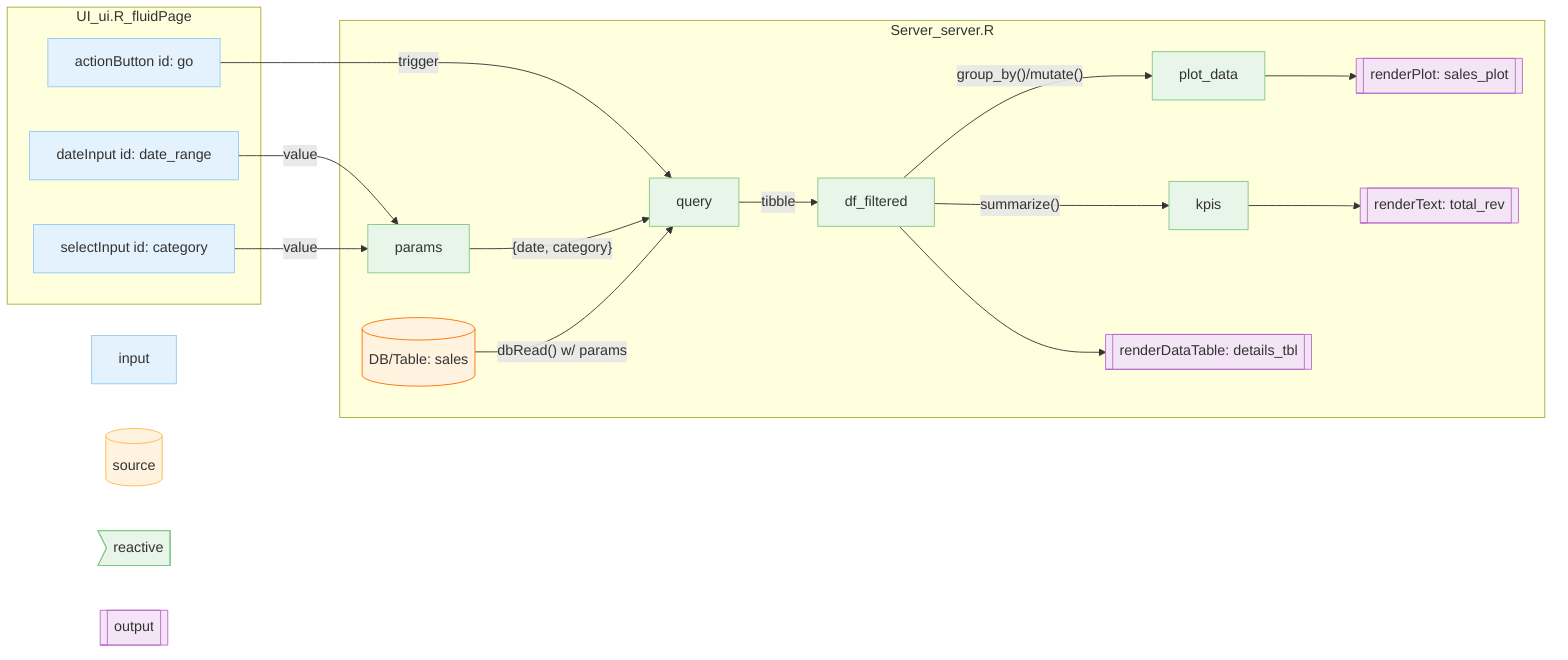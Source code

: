flowchart LR
 subgraph UI["UI_ui.R_fluidPage"]
        I_date["dateInput id: date_range"]
        I_cat["selectInput id: category"]
        I_go["actionButton id: go"]
  end
 subgraph SERVER["Server_server.R"]
        D_src[("DB/Table: sales")]
        R_params["params"]
        R_query["query"]
        R_df["df_filtered"]
        R_kpis["kpis"]
        R_plotdata["plot_data"]
        O_plot1[["renderPlot: sales_plot"]]
        O_tbl[["renderDataTable: details_tbl"]]
        O_val1[["renderText: total_rev"]]
  end
    I_date -- value --> R_params
    I_cat -- value --> R_params
    I_go -- trigger --> R_query
    R_params -- {date, category} --> R_query
    D_src -- dbRead() w/ params --> R_query
    R_query -- tibble --> R_df
    R_df -- summarize() --> R_kpis
    R_df -- group_by()/mutate() --> R_plotdata
    R_plotdata --> O_plot1
    R_df --> O_tbl
    R_kpis --> O_val1

     I_date:::input
     I_cat:::input
     I_go:::input
     D_src:::source
     R_params:::reactive
     R_query:::reactive
     R_df:::reactive
     R_kpis:::reactive
     R_plotdata:::reactive
     O_plot1:::output
     O_tbl:::output
     O_val1:::output
    classDef input fill:#E3F2FD,stroke:#90CAF9,stroke-width:1px
    classDef source fill:#FFF3E0,stroke:#FFB74D
    classDef reactive fill:#E8F5E9,stroke:#81C784
    classDef output fill:#F3E5F5,stroke:#BA68C8
    style D_src stroke:#FF6D00

  L1[input]
  L2[(source)]
  L3>reactive]
  L4[[output]]
  classDef input fill:#E3F2FD,stroke:#90CAF9
  classDef source fill:#FFF3E0,stroke:#FFB74D
  classDef reactive fill:#E8F5E9,stroke:#81C784
  classDef output fill:#F3E5F5,stroke:#BA68C8
  class L1 input
  class L2 source
  class L3 reactive
  class L4 output